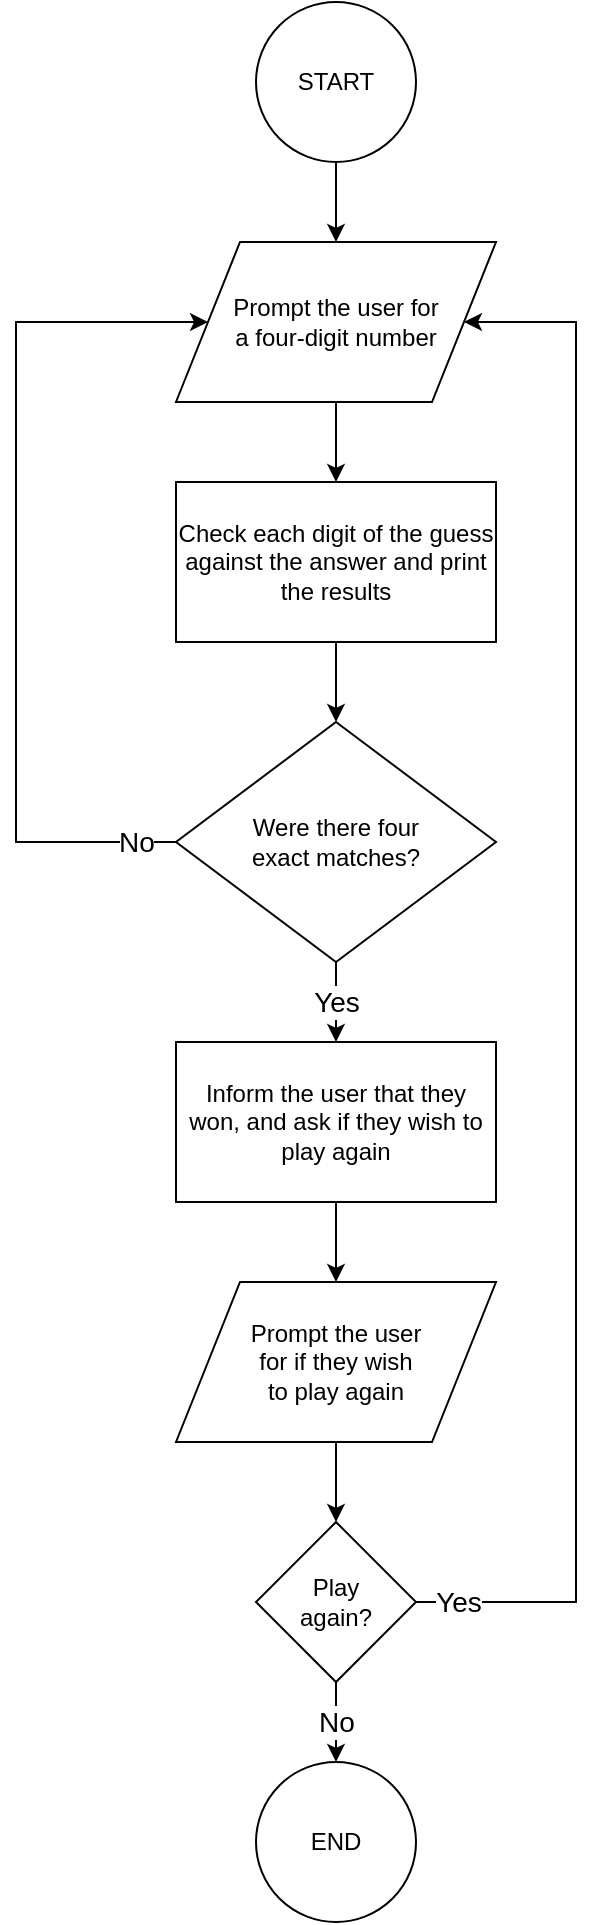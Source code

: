 <mxfile version="11.3.0" type="device" pages="1"><diagram id="GHTBbSjq3kQbHUfpSaD5" name="Page-1"><mxGraphModel dx="1426" dy="905" grid="1" gridSize="10" guides="1" tooltips="1" connect="1" arrows="1" fold="1" page="1" pageScale="1" pageWidth="850" pageHeight="1100" background="none" math="0" shadow="0"><root><mxCell id="0"/><mxCell id="1" parent="0"/><mxCell id="L1NoHpGP5wmTS1EPpVSz-12" style="edgeStyle=orthogonalEdgeStyle;rounded=0;orthogonalLoop=1;jettySize=auto;html=1;exitX=0.5;exitY=1;exitDx=0;exitDy=0;entryX=0.5;entryY=0;entryDx=0;entryDy=0;" edge="1" parent="1" source="L1NoHpGP5wmTS1EPpVSz-9" target="L1NoHpGP5wmTS1EPpVSz-11"><mxGeometry relative="1" as="geometry"/></mxCell><mxCell id="L1NoHpGP5wmTS1EPpVSz-9" value="START" style="ellipse;whiteSpace=wrap;html=1;aspect=fixed;" vertex="1" parent="1"><mxGeometry x="360" y="40" width="80" height="80" as="geometry"/></mxCell><mxCell id="L1NoHpGP5wmTS1EPpVSz-25" style="edgeStyle=orthogonalEdgeStyle;rounded=0;orthogonalLoop=1;jettySize=auto;html=1;exitX=0.5;exitY=1;exitDx=0;exitDy=0;entryX=0.5;entryY=0;entryDx=0;entryDy=0;" edge="1" parent="1" source="L1NoHpGP5wmTS1EPpVSz-11" target="L1NoHpGP5wmTS1EPpVSz-13"><mxGeometry relative="1" as="geometry"/></mxCell><mxCell id="L1NoHpGP5wmTS1EPpVSz-11" value="Prompt the user for&lt;br&gt;a four-digit number" style="shape=parallelogram;perimeter=parallelogramPerimeter;whiteSpace=wrap;html=1;" vertex="1" parent="1"><mxGeometry x="320" y="160" width="160" height="80" as="geometry"/></mxCell><mxCell id="L1NoHpGP5wmTS1EPpVSz-26" style="edgeStyle=orthogonalEdgeStyle;rounded=0;orthogonalLoop=1;jettySize=auto;html=1;exitX=0.5;exitY=1;exitDx=0;exitDy=0;entryX=0.5;entryY=0;entryDx=0;entryDy=0;" edge="1" parent="1" source="L1NoHpGP5wmTS1EPpVSz-13" target="L1NoHpGP5wmTS1EPpVSz-15"><mxGeometry relative="1" as="geometry"/></mxCell><mxCell id="L1NoHpGP5wmTS1EPpVSz-13" value="Check each digit of the guess against the answer and print the results" style="rounded=0;whiteSpace=wrap;html=1;" vertex="1" parent="1"><mxGeometry x="320" y="280" width="160" height="80" as="geometry"/></mxCell><mxCell id="L1NoHpGP5wmTS1EPpVSz-17" value="&lt;font style=&quot;font-size: 14px&quot;&gt;No&lt;/font&gt;" style="edgeStyle=orthogonalEdgeStyle;rounded=0;orthogonalLoop=1;jettySize=auto;html=1;exitX=0;exitY=0.5;exitDx=0;exitDy=0;entryX=0;entryY=0.5;entryDx=0;entryDy=0;" edge="1" parent="1" source="L1NoHpGP5wmTS1EPpVSz-15" target="L1NoHpGP5wmTS1EPpVSz-11"><mxGeometry x="-0.908" relative="1" as="geometry"><Array as="points"><mxPoint x="240" y="460"/><mxPoint x="240" y="200"/></Array><mxPoint as="offset"/></mxGeometry></mxCell><mxCell id="L1NoHpGP5wmTS1EPpVSz-28" value="&lt;font style=&quot;font-size: 14px&quot;&gt;Yes&lt;/font&gt;" style="edgeStyle=orthogonalEdgeStyle;rounded=0;orthogonalLoop=1;jettySize=auto;html=1;" edge="1" parent="1" source="L1NoHpGP5wmTS1EPpVSz-15" target="L1NoHpGP5wmTS1EPpVSz-27"><mxGeometry relative="1" as="geometry"><mxPoint as="offset"/></mxGeometry></mxCell><mxCell id="L1NoHpGP5wmTS1EPpVSz-15" value="Were there four&lt;br&gt;exact matches?" style="rhombus;whiteSpace=wrap;html=1;" vertex="1" parent="1"><mxGeometry x="320" y="400" width="160" height="120" as="geometry"/></mxCell><mxCell id="L1NoHpGP5wmTS1EPpVSz-39" value="" style="edgeStyle=orthogonalEdgeStyle;rounded=0;orthogonalLoop=1;jettySize=auto;html=1;" edge="1" parent="1" source="L1NoHpGP5wmTS1EPpVSz-27" target="L1NoHpGP5wmTS1EPpVSz-38"><mxGeometry relative="1" as="geometry"/></mxCell><mxCell id="L1NoHpGP5wmTS1EPpVSz-27" value="Inform the user that they won, and ask if they wish to play again" style="rounded=0;whiteSpace=wrap;html=1;" vertex="1" parent="1"><mxGeometry x="320" y="560" width="160" height="80" as="geometry"/></mxCell><mxCell id="L1NoHpGP5wmTS1EPpVSz-34" value="&lt;font style=&quot;font-size: 14px&quot;&gt;Yes&lt;/font&gt;" style="edgeStyle=orthogonalEdgeStyle;rounded=0;orthogonalLoop=1;jettySize=auto;html=1;exitX=1;exitY=0.5;exitDx=0;exitDy=0;entryX=1;entryY=0.5;entryDx=0;entryDy=0;" edge="1" parent="1" source="L1NoHpGP5wmTS1EPpVSz-30" target="L1NoHpGP5wmTS1EPpVSz-11"><mxGeometry x="-0.946" relative="1" as="geometry"><Array as="points"><mxPoint x="520" y="840"/><mxPoint x="520" y="200"/></Array><mxPoint as="offset"/></mxGeometry></mxCell><mxCell id="L1NoHpGP5wmTS1EPpVSz-36" value="&lt;font style=&quot;font-size: 14px&quot;&gt;No&lt;/font&gt;" style="edgeStyle=orthogonalEdgeStyle;rounded=0;orthogonalLoop=1;jettySize=auto;html=1;entryX=0.5;entryY=0;entryDx=0;entryDy=0;" edge="1" parent="1" source="L1NoHpGP5wmTS1EPpVSz-30" target="L1NoHpGP5wmTS1EPpVSz-37"><mxGeometry relative="1" as="geometry"><mxPoint x="360" y="910" as="targetPoint"/></mxGeometry></mxCell><mxCell id="L1NoHpGP5wmTS1EPpVSz-30" value="Play&lt;br&gt;again?" style="rhombus;whiteSpace=wrap;html=1;" vertex="1" parent="1"><mxGeometry x="360" y="800" width="80" height="80" as="geometry"/></mxCell><mxCell id="L1NoHpGP5wmTS1EPpVSz-37" value="END" style="ellipse;whiteSpace=wrap;html=1;aspect=fixed;" vertex="1" parent="1"><mxGeometry x="360" y="920" width="80" height="80" as="geometry"/></mxCell><mxCell id="L1NoHpGP5wmTS1EPpVSz-40" value="" style="edgeStyle=orthogonalEdgeStyle;rounded=0;orthogonalLoop=1;jettySize=auto;html=1;" edge="1" parent="1" source="L1NoHpGP5wmTS1EPpVSz-38" target="L1NoHpGP5wmTS1EPpVSz-30"><mxGeometry relative="1" as="geometry"/></mxCell><mxCell id="L1NoHpGP5wmTS1EPpVSz-38" value="Prompt the user&lt;br&gt;for if they wish&lt;br&gt;to play again" style="shape=parallelogram;perimeter=parallelogramPerimeter;whiteSpace=wrap;html=1;" vertex="1" parent="1"><mxGeometry x="320" y="680" width="160" height="80" as="geometry"/></mxCell></root></mxGraphModel></diagram></mxfile>